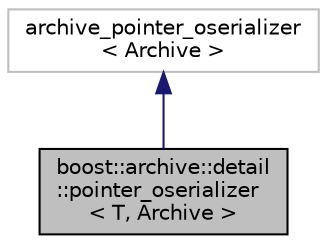 digraph "boost::archive::detail::pointer_oserializer&lt; T, Archive &gt;"
{
  edge [fontname="Helvetica",fontsize="10",labelfontname="Helvetica",labelfontsize="10"];
  node [fontname="Helvetica",fontsize="10",shape=record];
  Node2 [label="boost::archive::detail\l::pointer_oserializer\l\< T, Archive \>",height=0.2,width=0.4,color="black", fillcolor="grey75", style="filled", fontcolor="black"];
  Node3 -> Node2 [dir="back",color="midnightblue",fontsize="10",style="solid",fontname="Helvetica"];
  Node3 [label="archive_pointer_oserializer\l\< Archive \>",height=0.2,width=0.4,color="grey75", fillcolor="white", style="filled"];
}
